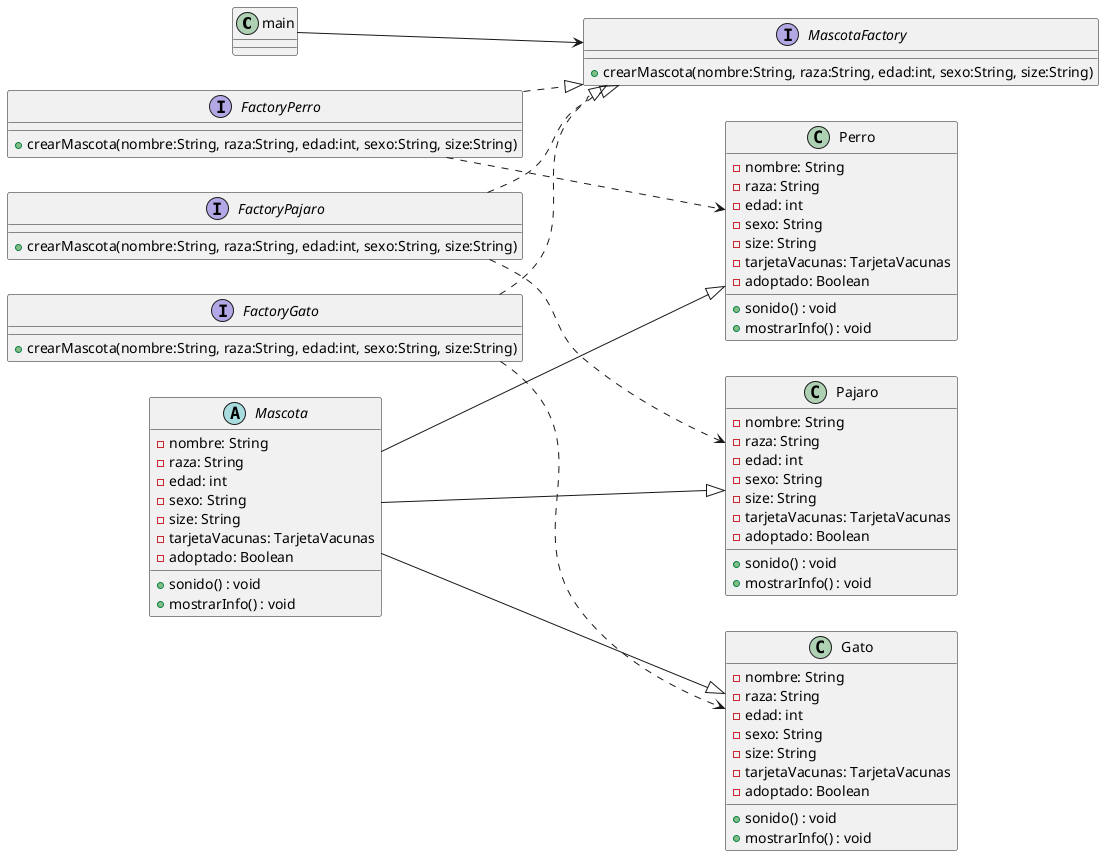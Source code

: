 @startuml uml

    left to right direction

    class main

    'Abstract Factory
    interface MascotaFactory{
        + crearMascota(nombre:String, raza:String, edad:int, sexo:String, size:String)
    }

    'Concrete Factory
    interface FactoryPerro{
        + crearMascota(nombre:String, raza:String, edad:int, sexo:String, size:String)
    }
    
    'Concrete Factory
    interface FactoryPajaro{
        + crearMascota(nombre:String, raza:String, edad:int, sexo:String, size:String)
    }
    
    'Concrete Factory
    interface FactoryGato{
        + crearMascota(nombre:String, raza:String, edad:int, sexo:String, size:String)
    }

    main --> MascotaFactory

    FactoryPerro ..|> MascotaFactory
    FactoryPajaro ..|> MascotaFactory
    FactoryGato ..|> MascotaFactory

    'Producto abstracto
    abstract class Mascota{
        - nombre: String 
        - raza: String
        - edad: int 
        - sexo: String 
        - size: String 
        - tarjetaVacunas: TarjetaVacunas
        - adoptado: Boolean 

        + sonido() : void
        + mostrarInfo() : void
    }

    'Producto concreto
    class Perro{
        - nombre: String 
        - raza: String
        - edad: int 
        - sexo: String 
        - size: String 
        - tarjetaVacunas: TarjetaVacunas
        - adoptado: Boolean 

        + sonido() : void
        + mostrarInfo() : void
    } 

    class Pajaro{
        - nombre: String 
        - raza: String
        - edad: int 
        - sexo: String 
        - size: String 
        - tarjetaVacunas: TarjetaVacunas
        - adoptado: Boolean 

        + sonido() : void
        + mostrarInfo() : void
    } 

    class Gato{
        - nombre: String 
        - raza: String
        - edad: int 
        - sexo: String 
        - size: String 
        - tarjetaVacunas: TarjetaVacunas
        - adoptado: Boolean 

        + sonido() : void
        + mostrarInfo() : void
    }

    Mascota --|> Perro
    Mascota --|> Gato
    Mascota --|> Pajaro

    FactoryPerro ..> Perro
    FactoryPajaro ..> Pajaro
    FactoryGato ..> Gato

@enduml